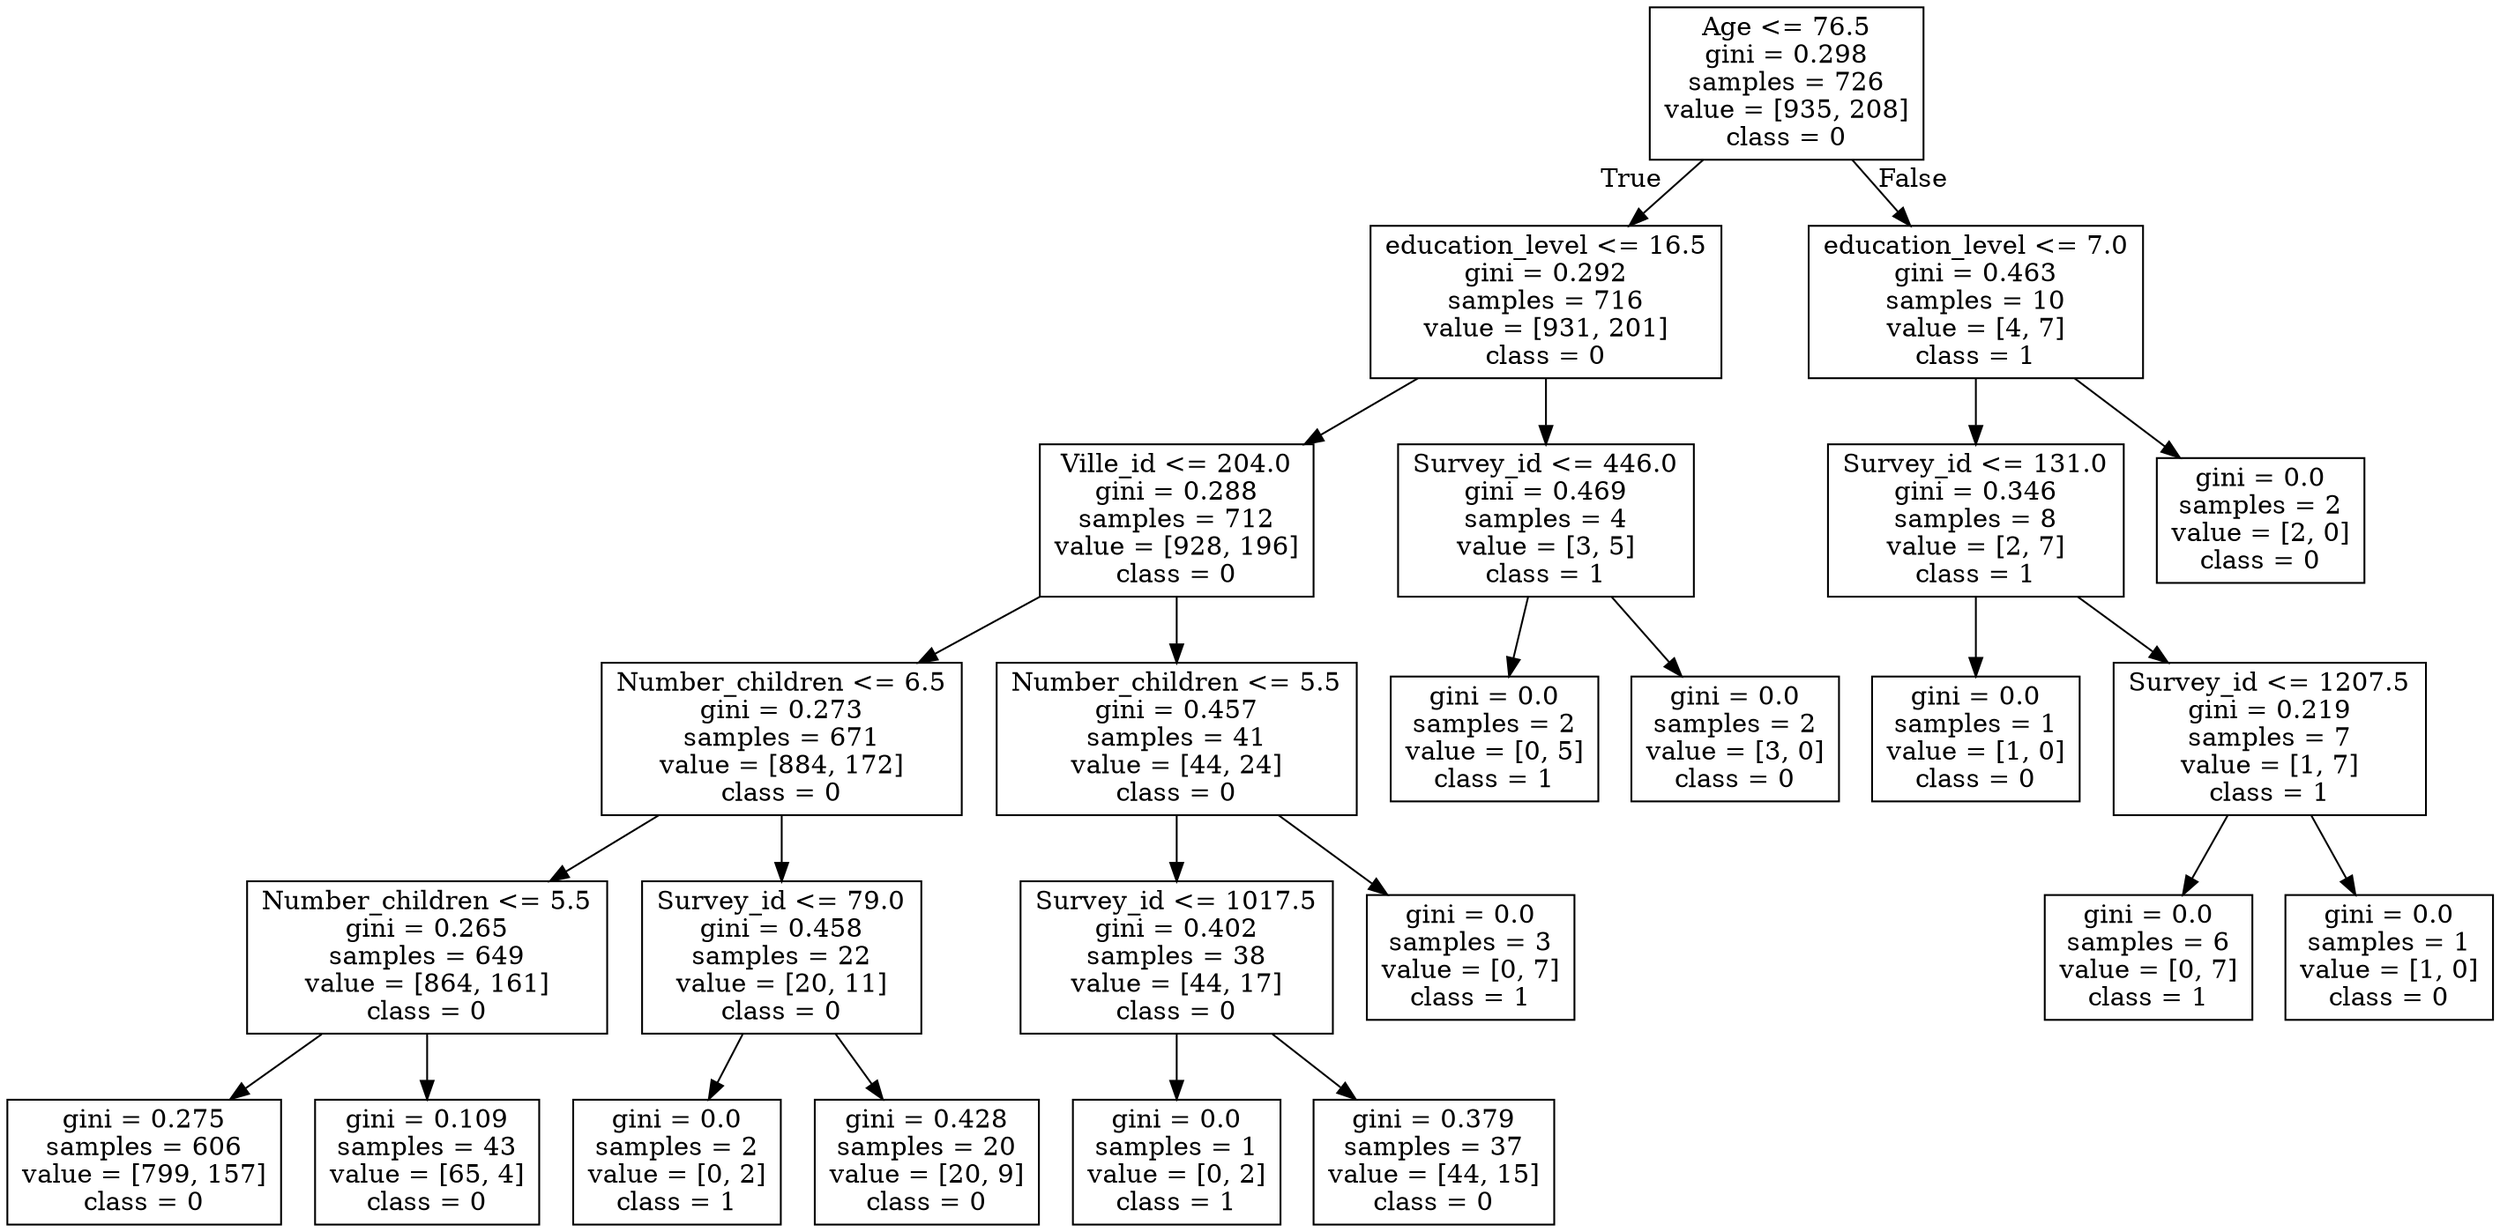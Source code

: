 digraph Tree {
node [shape=box] ;
0 [label="Age <= 76.5\ngini = 0.298\nsamples = 726\nvalue = [935, 208]\nclass = 0"] ;
1 [label="education_level <= 16.5\ngini = 0.292\nsamples = 716\nvalue = [931, 201]\nclass = 0"] ;
0 -> 1 [labeldistance=2.5, labelangle=45, headlabel="True"] ;
2 [label="Ville_id <= 204.0\ngini = 0.288\nsamples = 712\nvalue = [928, 196]\nclass = 0"] ;
1 -> 2 ;
3 [label="Number_children <= 6.5\ngini = 0.273\nsamples = 671\nvalue = [884, 172]\nclass = 0"] ;
2 -> 3 ;
4 [label="Number_children <= 5.5\ngini = 0.265\nsamples = 649\nvalue = [864, 161]\nclass = 0"] ;
3 -> 4 ;
5 [label="gini = 0.275\nsamples = 606\nvalue = [799, 157]\nclass = 0"] ;
4 -> 5 ;
6 [label="gini = 0.109\nsamples = 43\nvalue = [65, 4]\nclass = 0"] ;
4 -> 6 ;
7 [label="Survey_id <= 79.0\ngini = 0.458\nsamples = 22\nvalue = [20, 11]\nclass = 0"] ;
3 -> 7 ;
8 [label="gini = 0.0\nsamples = 2\nvalue = [0, 2]\nclass = 1"] ;
7 -> 8 ;
9 [label="gini = 0.428\nsamples = 20\nvalue = [20, 9]\nclass = 0"] ;
7 -> 9 ;
10 [label="Number_children <= 5.5\ngini = 0.457\nsamples = 41\nvalue = [44, 24]\nclass = 0"] ;
2 -> 10 ;
11 [label="Survey_id <= 1017.5\ngini = 0.402\nsamples = 38\nvalue = [44, 17]\nclass = 0"] ;
10 -> 11 ;
12 [label="gini = 0.0\nsamples = 1\nvalue = [0, 2]\nclass = 1"] ;
11 -> 12 ;
13 [label="gini = 0.379\nsamples = 37\nvalue = [44, 15]\nclass = 0"] ;
11 -> 13 ;
14 [label="gini = 0.0\nsamples = 3\nvalue = [0, 7]\nclass = 1"] ;
10 -> 14 ;
15 [label="Survey_id <= 446.0\ngini = 0.469\nsamples = 4\nvalue = [3, 5]\nclass = 1"] ;
1 -> 15 ;
16 [label="gini = 0.0\nsamples = 2\nvalue = [0, 5]\nclass = 1"] ;
15 -> 16 ;
17 [label="gini = 0.0\nsamples = 2\nvalue = [3, 0]\nclass = 0"] ;
15 -> 17 ;
18 [label="education_level <= 7.0\ngini = 0.463\nsamples = 10\nvalue = [4, 7]\nclass = 1"] ;
0 -> 18 [labeldistance=2.5, labelangle=-45, headlabel="False"] ;
19 [label="Survey_id <= 131.0\ngini = 0.346\nsamples = 8\nvalue = [2, 7]\nclass = 1"] ;
18 -> 19 ;
20 [label="gini = 0.0\nsamples = 1\nvalue = [1, 0]\nclass = 0"] ;
19 -> 20 ;
21 [label="Survey_id <= 1207.5\ngini = 0.219\nsamples = 7\nvalue = [1, 7]\nclass = 1"] ;
19 -> 21 ;
22 [label="gini = 0.0\nsamples = 6\nvalue = [0, 7]\nclass = 1"] ;
21 -> 22 ;
23 [label="gini = 0.0\nsamples = 1\nvalue = [1, 0]\nclass = 0"] ;
21 -> 23 ;
24 [label="gini = 0.0\nsamples = 2\nvalue = [2, 0]\nclass = 0"] ;
18 -> 24 ;
}